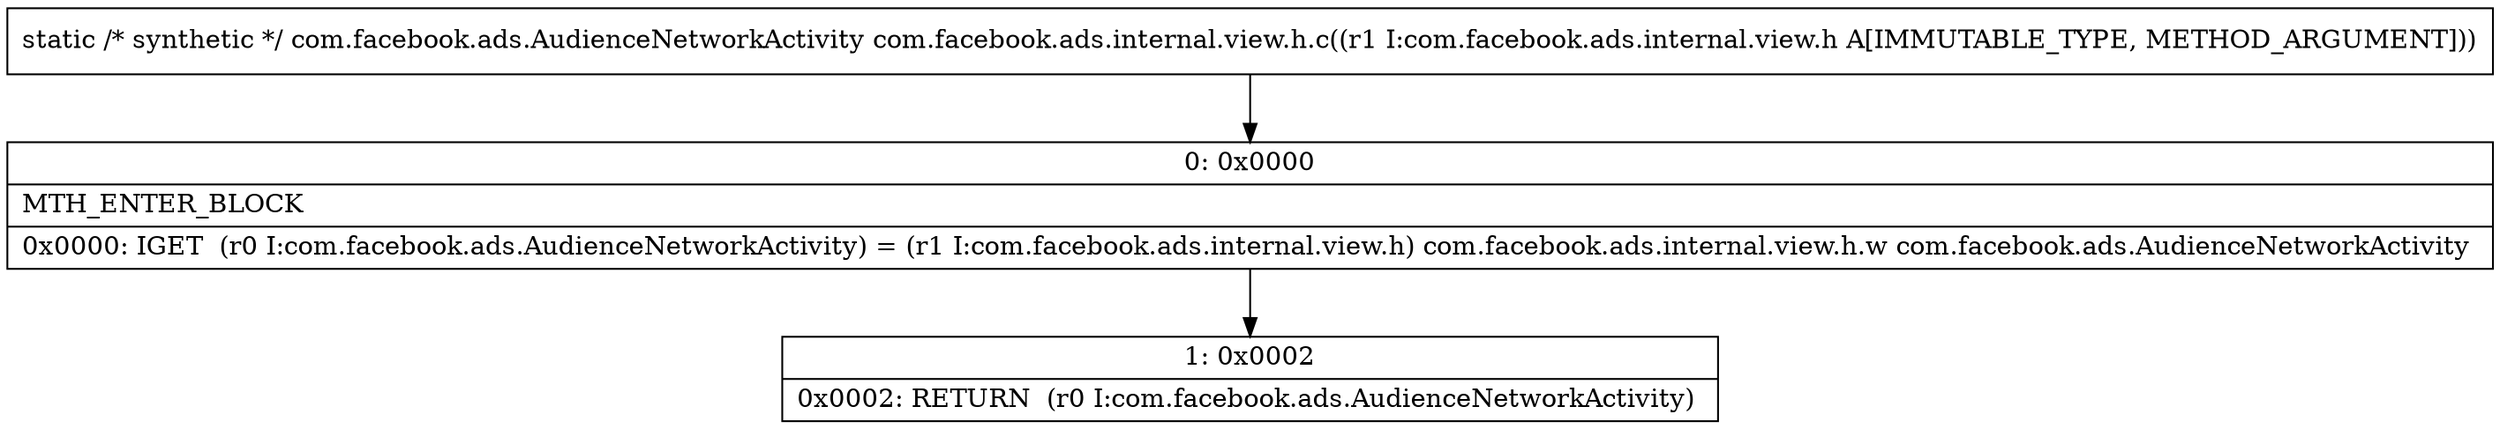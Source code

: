 digraph "CFG forcom.facebook.ads.internal.view.h.c(Lcom\/facebook\/ads\/internal\/view\/h;)Lcom\/facebook\/ads\/AudienceNetworkActivity;" {
Node_0 [shape=record,label="{0\:\ 0x0000|MTH_ENTER_BLOCK\l|0x0000: IGET  (r0 I:com.facebook.ads.AudienceNetworkActivity) = (r1 I:com.facebook.ads.internal.view.h) com.facebook.ads.internal.view.h.w com.facebook.ads.AudienceNetworkActivity \l}"];
Node_1 [shape=record,label="{1\:\ 0x0002|0x0002: RETURN  (r0 I:com.facebook.ads.AudienceNetworkActivity) \l}"];
MethodNode[shape=record,label="{static \/* synthetic *\/ com.facebook.ads.AudienceNetworkActivity com.facebook.ads.internal.view.h.c((r1 I:com.facebook.ads.internal.view.h A[IMMUTABLE_TYPE, METHOD_ARGUMENT])) }"];
MethodNode -> Node_0;
Node_0 -> Node_1;
}

